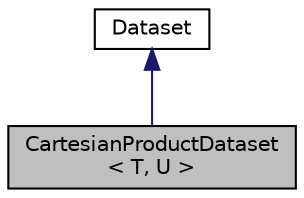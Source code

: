 digraph "CartesianProductDataset&lt; T, U &gt;"
{
 // LATEX_PDF_SIZE
  edge [fontname="Helvetica",fontsize="10",labelfontname="Helvetica",labelfontsize="10"];
  node [fontname="Helvetica",fontsize="10",shape=record];
  Node1 [label="CartesianProductDataset\l\< T, U \>",height=0.2,width=0.4,color="black", fillcolor="grey75", style="filled", fontcolor="black",tooltip="Implementation of a dataset representing all combinations of values of the input datasets."];
  Node2 -> Node1 [dir="back",color="midnightblue",fontsize="10",style="solid",fontname="Helvetica"];
  Node2 [label="Dataset",height=0.2,width=0.4,color="black", fillcolor="white", style="filled",URL="$classarm__compute_1_1test_1_1framework_1_1dataset_1_1_dataset.xhtml",tooltip="Abstract dataset base class."];
}
